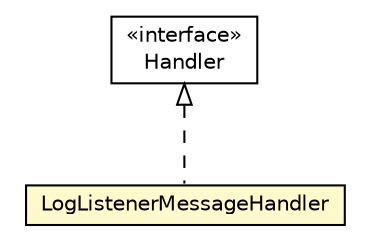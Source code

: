 #!/usr/local/bin/dot
#
# Class diagram 
# Generated by UMLGraph version R5_6-24-gf6e263 (http://www.umlgraph.org/)
#

digraph G {
	edge [fontname="Helvetica",fontsize=10,labelfontname="Helvetica",labelfontsize=10];
	node [fontname="Helvetica",fontsize=10,shape=plaintext];
	nodesep=0.25;
	ranksep=0.5;
	// org.universAAL.middleware.managers.distributedmw.impl.LogListenerHandler.LogListenerMessageHandler
	c249872 [label=<<table title="org.universAAL.middleware.managers.distributedmw.impl.LogListenerHandler.LogListenerMessageHandler" border="0" cellborder="1" cellspacing="0" cellpadding="2" port="p" bgcolor="lemonChiffon" href="./LogListenerHandler.LogListenerMessageHandler.html">
		<tr><td><table border="0" cellspacing="0" cellpadding="1">
<tr><td align="center" balign="center"> LogListenerMessageHandler </td></tr>
		</table></td></tr>
		</table>>, URL="./LogListenerHandler.LogListenerMessageHandler.html", fontname="Helvetica", fontcolor="black", fontsize=10.0];
	//org.universAAL.middleware.managers.distributedmw.impl.LogListenerHandler.LogListenerMessageHandler implements org.universAAL.middleware.managers.distributedmw.impl.DistributedMWManagerImpl.Handler
	c249933:p -> c249872:p [dir=back,arrowtail=empty,style=dashed];
	// org.universAAL.middleware.managers.distributedmw.impl.DistributedMWManagerImpl.Handler
	c249933 [label=<<table title="org.universAAL.middleware.managers.distributedmw.impl.DistributedMWManagerImpl.Handler" border="0" cellborder="1" cellspacing="0" cellpadding="2" port="p" href="http://java.sun.com/j2se/1.4.2/docs/api/org/universAAL/middleware/managers/distributedmw/impl/DistributedMWManagerImpl/Handler.html">
		<tr><td><table border="0" cellspacing="0" cellpadding="1">
<tr><td align="center" balign="center"> &#171;interface&#187; </td></tr>
<tr><td align="center" balign="center"> Handler </td></tr>
		</table></td></tr>
		</table>>, URL="http://java.sun.com/j2se/1.4.2/docs/api/org/universAAL/middleware/managers/distributedmw/impl/DistributedMWManagerImpl/Handler.html", fontname="Helvetica", fontcolor="black", fontsize=10.0];
}

